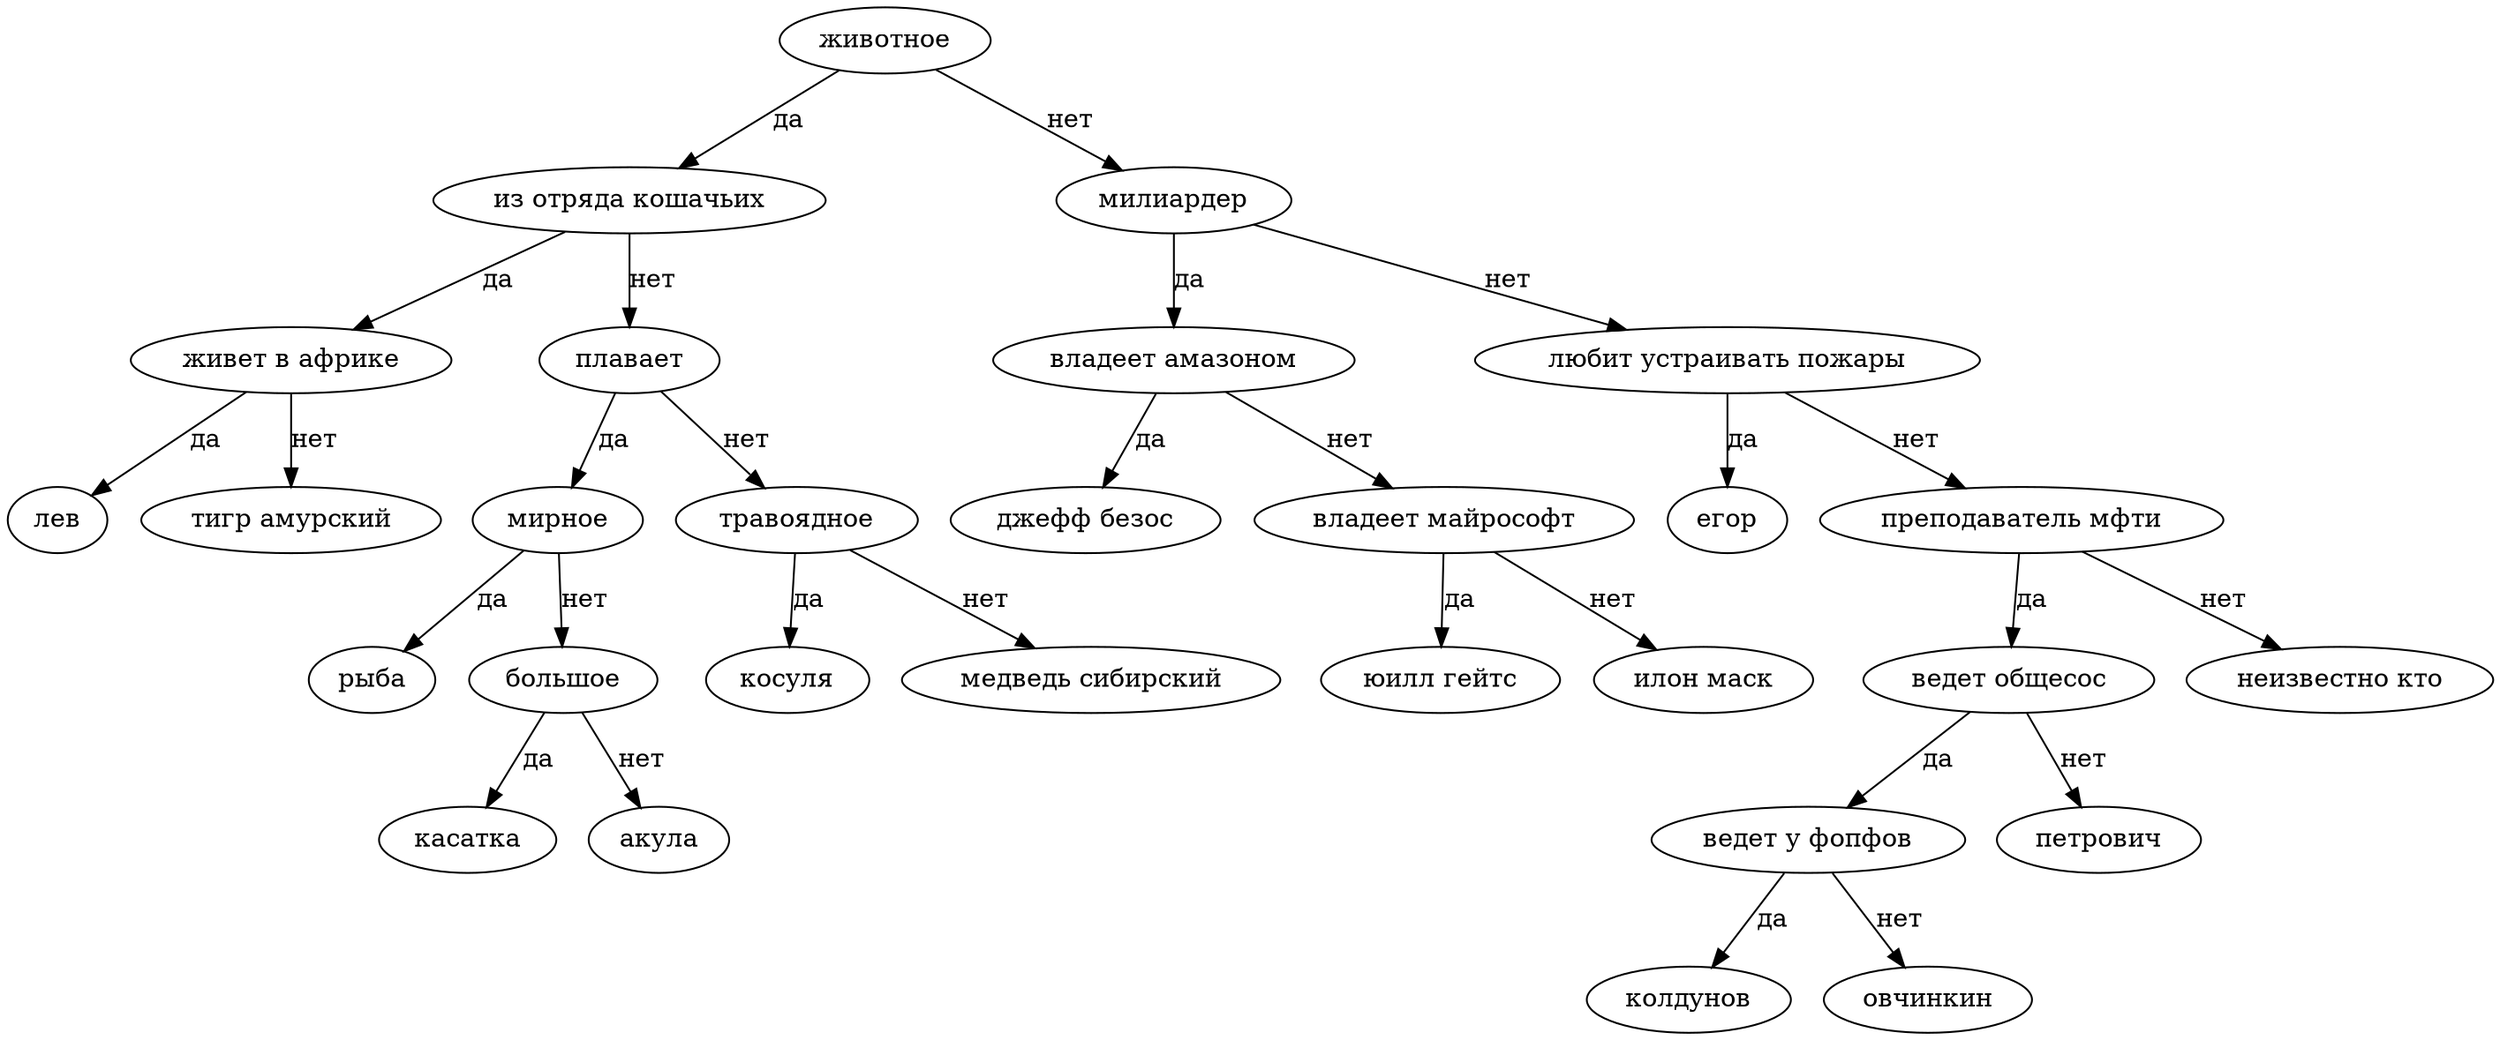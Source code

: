 digraph DotGraph
{
    Node1 [shape="ellipse", color="black", fontcolor="black", fillcolor="black", style="solid", weight="1", label="животное"];
    Node3 [shape="ellipse", color="black", fontcolor="black", fillcolor="black", style="solid", weight="1", label="из отряда кошачьих"];
    Node7 [shape="ellipse", color="black", fontcolor="black", fillcolor="black", style="solid", weight="1", label="живет в африке"];
    Node15 [shape="ellipse", color="black", fontcolor="black", fillcolor="black", style="solid", weight="1", label="лев"];
    Node7 -> Node15 [color="black", style="solid", weight="1", label="да"];
    Node16 [shape="ellipse", color="black", fontcolor="black", fillcolor="black", style="solid", weight="1", label="тигр амурский"];
    Node7 -> Node16 [color="black", style="solid", weight="1", label="нет"];
    Node3 -> Node7 [color="black", style="solid", weight="1", label="да"];
    Node8 [shape="ellipse", color="black", fontcolor="black", fillcolor="black", style="solid", weight="1", label="плавает"];
    Node17 [shape="ellipse", color="black", fontcolor="black", fillcolor="black", style="solid", weight="1", label="мирное"];
    Node35 [shape="ellipse", color="black", fontcolor="black", fillcolor="black", style="solid", weight="1", label="рыба"];
    Node17 -> Node35 [color="black", style="solid", weight="1", label="да"];
    Node36 [shape="ellipse", color="black", fontcolor="black", fillcolor="black", style="solid", weight="1", label="большое"];
    Node73 [shape="ellipse", color="black", fontcolor="black", fillcolor="black", style="solid", weight="1", label="касатка"];
    Node36 -> Node73 [color="black", style="solid", weight="1", label="да"];
    Node74 [shape="ellipse", color="black", fontcolor="black", fillcolor="black", style="solid", weight="1", label="акула"];
    Node36 -> Node74 [color="black", style="solid", weight="1", label="нет"];
    Node17 -> Node36 [color="black", style="solid", weight="1", label="нет"];
    Node8 -> Node17 [color="black", style="solid", weight="1", label="да"];
    Node18 [shape="ellipse", color="black", fontcolor="black", fillcolor="black", style="solid", weight="1", label="травоядное"];
    Node37 [shape="ellipse", color="black", fontcolor="black", fillcolor="black", style="solid", weight="1", label="косуля"];
    Node18 -> Node37 [color="black", style="solid", weight="1", label="да"];
    Node38 [shape="ellipse", color="black", fontcolor="black", fillcolor="black", style="solid", weight="1", label="медведь сибирский"];
    Node18 -> Node38 [color="black", style="solid", weight="1", label="нет"];
    Node8 -> Node18 [color="black", style="solid", weight="1", label="нет"];
    Node3 -> Node8 [color="black", style="solid", weight="1", label="нет"];
    Node1 -> Node3 [color="black", style="solid", weight="1", label="да"];
    Node4 [shape="ellipse", color="black", fontcolor="black", fillcolor="black", style="solid", weight="1", label="милиардер"];
    Node9 [shape="ellipse", color="black", fontcolor="black", fillcolor="black", style="solid", weight="1", label="владеет амазоном"];
    Node19 [shape="ellipse", color="black", fontcolor="black", fillcolor="black", style="solid", weight="1", label="джефф безос"];
    Node9 -> Node19 [color="black", style="solid", weight="1", label="да"];
    Node20 [shape="ellipse", color="black", fontcolor="black", fillcolor="black", style="solid", weight="1", label="владеет майрософт"];
    Node41 [shape="ellipse", color="black", fontcolor="black", fillcolor="black", style="solid", weight="1", label="юилл гейтс"];
    Node20 -> Node41 [color="black", style="solid", weight="1", label="да"];
    Node42 [shape="ellipse", color="black", fontcolor="black", fillcolor="black", style="solid", weight="1", label="илон маск"];
    Node20 -> Node42 [color="black", style="solid", weight="1", label="нет"];
    Node9 -> Node20 [color="black", style="solid", weight="1", label="нет"];
    Node4 -> Node9 [color="black", style="solid", weight="1", label="да"];
    Node10 [shape="ellipse", color="black", fontcolor="black", fillcolor="black", style="solid", weight="1", label="любит устраивать пожары"];
    Node21 [shape="ellipse", color="black", fontcolor="black", fillcolor="black", style="solid", weight="1", label="егор"];
    Node10 -> Node21 [color="black", style="solid", weight="1", label="да"];
    Node22 [shape="ellipse", color="black", fontcolor="black", fillcolor="black", style="solid", weight="1", label="преподаватель мфти"];
    Node45 [shape="ellipse", color="black", fontcolor="black", fillcolor="black", style="solid", weight="1", label="ведет общесос"];
    Node91 [shape="ellipse", color="black", fontcolor="black", fillcolor="black", style="solid", weight="1", label="ведет у фопфов"];
    Node183 [shape="ellipse", color="black", fontcolor="black", fillcolor="black", style="solid", weight="1", label="колдунов"];
    Node91 -> Node183 [color="black", style="solid", weight="1", label="да"];
    Node184 [shape="ellipse", color="black", fontcolor="black", fillcolor="black", style="solid", weight="1", label="овчинкин"];
    Node91 -> Node184 [color="black", style="solid", weight="1", label="нет"];
    Node45 -> Node91 [color="black", style="solid", weight="1", label="да"];
    Node92 [shape="ellipse", color="black", fontcolor="black", fillcolor="black", style="solid", weight="1", label="петрович"];
    Node45 -> Node92 [color="black", style="solid", weight="1", label="нет"];
    Node22 -> Node45 [color="black", style="solid", weight="1", label="да"];
    Node46 [shape="ellipse", color="black", fontcolor="black", fillcolor="black", style="solid", weight="1", label="неизвестно кто"];
    Node22 -> Node46 [color="black", style="solid", weight="1", label="нет"];
    Node10 -> Node22 [color="black", style="solid", weight="1", label="нет"];
    Node4 -> Node10 [color="black", style="solid", weight="1", label="нет"];
    Node1 -> Node4 [color="black", style="solid", weight="1", label="нет"];
}
